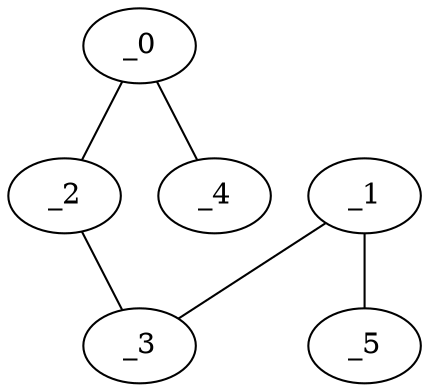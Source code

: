 graph XP1_0008 {
	_0	 [x="2.5",
		y="2.99"];
	_2	 [x="0.481471",
		y="0.451247"];
	_0 -- _2;
	_4	 [x="1.19073",
		y="0.018216"];
	_0 -- _4;
	_1	 [x="0.51",
		y=3];
	_3	 [x="2.77779",
		y="0.802635"];
	_1 -- _3;
	_5	 [x="2.35419",
		y="0.346518"];
	_1 -- _5;
	_2 -- _3;
}
